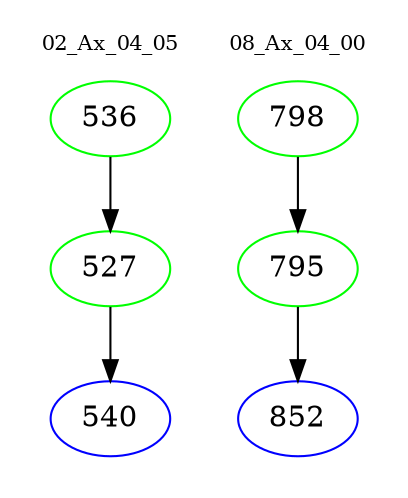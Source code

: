 digraph{
subgraph cluster_0 {
color = white
label = "02_Ax_04_05";
fontsize=10;
T0_536 [label="536", color="green"]
T0_536 -> T0_527 [color="black"]
T0_527 [label="527", color="green"]
T0_527 -> T0_540 [color="black"]
T0_540 [label="540", color="blue"]
}
subgraph cluster_1 {
color = white
label = "08_Ax_04_00";
fontsize=10;
T1_798 [label="798", color="green"]
T1_798 -> T1_795 [color="black"]
T1_795 [label="795", color="green"]
T1_795 -> T1_852 [color="black"]
T1_852 [label="852", color="blue"]
}
}
